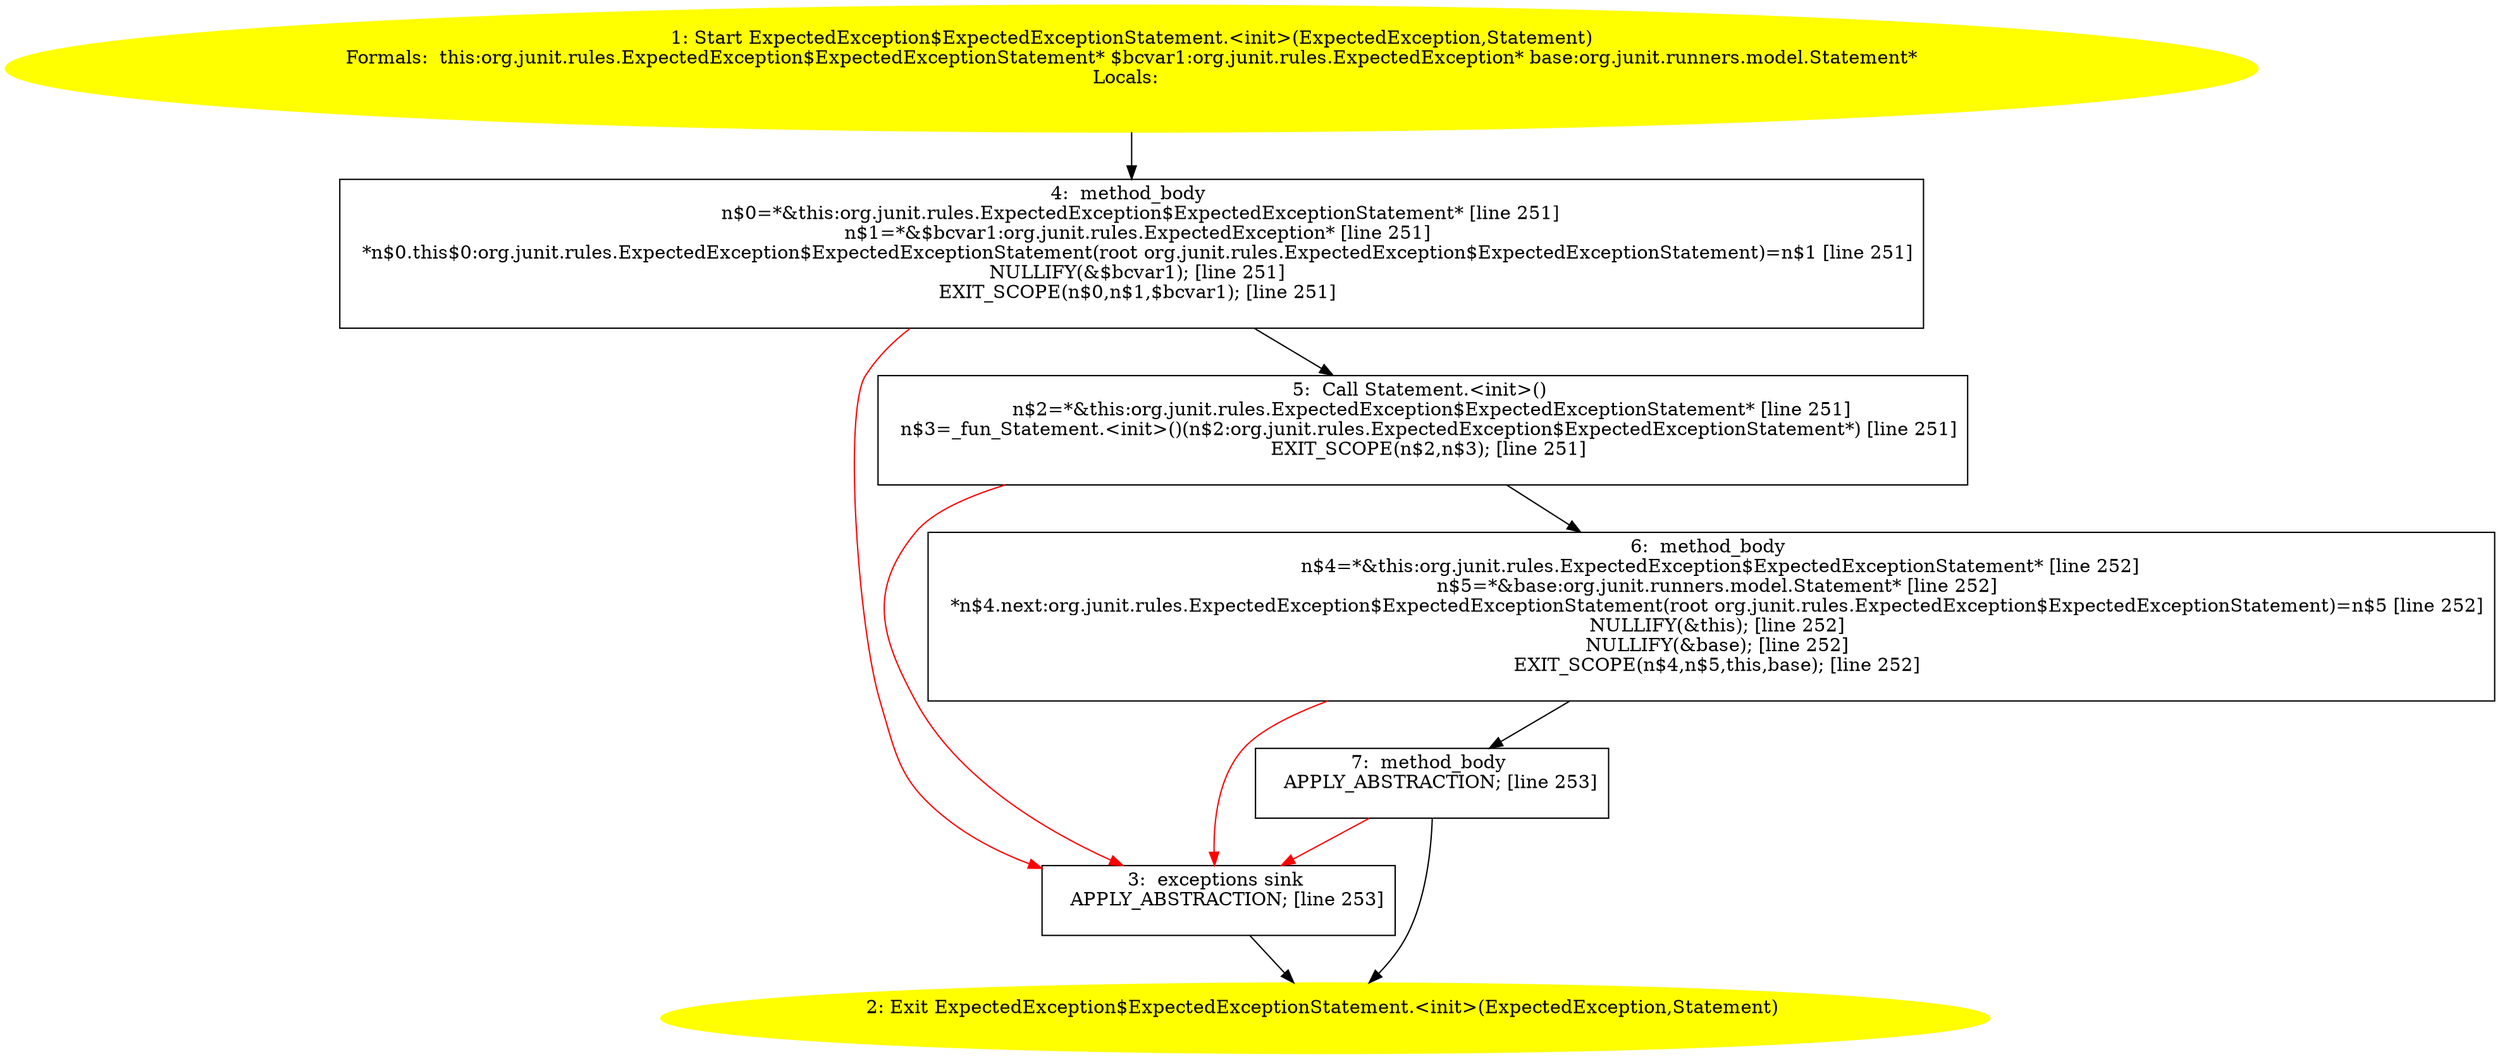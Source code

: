 /* @generated */
digraph cfg {
"org.junit.rules.ExpectedException$ExpectedExceptionStatement.<init>(org.junit.rules.ExpectedExceptio.8dd60e94ddc3e1a863e384b430375bad_1" [label="1: Start ExpectedException$ExpectedExceptionStatement.<init>(ExpectedException,Statement)\nFormals:  this:org.junit.rules.ExpectedException$ExpectedExceptionStatement* $bcvar1:org.junit.rules.ExpectedException* base:org.junit.runners.model.Statement*\nLocals:  \n  " color=yellow style=filled]
	

	 "org.junit.rules.ExpectedException$ExpectedExceptionStatement.<init>(org.junit.rules.ExpectedExceptio.8dd60e94ddc3e1a863e384b430375bad_1" -> "org.junit.rules.ExpectedException$ExpectedExceptionStatement.<init>(org.junit.rules.ExpectedExceptio.8dd60e94ddc3e1a863e384b430375bad_4" ;
"org.junit.rules.ExpectedException$ExpectedExceptionStatement.<init>(org.junit.rules.ExpectedExceptio.8dd60e94ddc3e1a863e384b430375bad_2" [label="2: Exit ExpectedException$ExpectedExceptionStatement.<init>(ExpectedException,Statement) \n  " color=yellow style=filled]
	

"org.junit.rules.ExpectedException$ExpectedExceptionStatement.<init>(org.junit.rules.ExpectedExceptio.8dd60e94ddc3e1a863e384b430375bad_3" [label="3:  exceptions sink \n   APPLY_ABSTRACTION; [line 253]\n " shape="box"]
	

	 "org.junit.rules.ExpectedException$ExpectedExceptionStatement.<init>(org.junit.rules.ExpectedExceptio.8dd60e94ddc3e1a863e384b430375bad_3" -> "org.junit.rules.ExpectedException$ExpectedExceptionStatement.<init>(org.junit.rules.ExpectedExceptio.8dd60e94ddc3e1a863e384b430375bad_2" ;
"org.junit.rules.ExpectedException$ExpectedExceptionStatement.<init>(org.junit.rules.ExpectedExceptio.8dd60e94ddc3e1a863e384b430375bad_4" [label="4:  method_body \n   n$0=*&this:org.junit.rules.ExpectedException$ExpectedExceptionStatement* [line 251]\n  n$1=*&$bcvar1:org.junit.rules.ExpectedException* [line 251]\n  *n$0.this$0:org.junit.rules.ExpectedException$ExpectedExceptionStatement(root org.junit.rules.ExpectedException$ExpectedExceptionStatement)=n$1 [line 251]\n  NULLIFY(&$bcvar1); [line 251]\n  EXIT_SCOPE(n$0,n$1,$bcvar1); [line 251]\n " shape="box"]
	

	 "org.junit.rules.ExpectedException$ExpectedExceptionStatement.<init>(org.junit.rules.ExpectedExceptio.8dd60e94ddc3e1a863e384b430375bad_4" -> "org.junit.rules.ExpectedException$ExpectedExceptionStatement.<init>(org.junit.rules.ExpectedExceptio.8dd60e94ddc3e1a863e384b430375bad_5" ;
	 "org.junit.rules.ExpectedException$ExpectedExceptionStatement.<init>(org.junit.rules.ExpectedExceptio.8dd60e94ddc3e1a863e384b430375bad_4" -> "org.junit.rules.ExpectedException$ExpectedExceptionStatement.<init>(org.junit.rules.ExpectedExceptio.8dd60e94ddc3e1a863e384b430375bad_3" [color="red" ];
"org.junit.rules.ExpectedException$ExpectedExceptionStatement.<init>(org.junit.rules.ExpectedExceptio.8dd60e94ddc3e1a863e384b430375bad_5" [label="5:  Call Statement.<init>() \n   n$2=*&this:org.junit.rules.ExpectedException$ExpectedExceptionStatement* [line 251]\n  n$3=_fun_Statement.<init>()(n$2:org.junit.rules.ExpectedException$ExpectedExceptionStatement*) [line 251]\n  EXIT_SCOPE(n$2,n$3); [line 251]\n " shape="box"]
	

	 "org.junit.rules.ExpectedException$ExpectedExceptionStatement.<init>(org.junit.rules.ExpectedExceptio.8dd60e94ddc3e1a863e384b430375bad_5" -> "org.junit.rules.ExpectedException$ExpectedExceptionStatement.<init>(org.junit.rules.ExpectedExceptio.8dd60e94ddc3e1a863e384b430375bad_6" ;
	 "org.junit.rules.ExpectedException$ExpectedExceptionStatement.<init>(org.junit.rules.ExpectedExceptio.8dd60e94ddc3e1a863e384b430375bad_5" -> "org.junit.rules.ExpectedException$ExpectedExceptionStatement.<init>(org.junit.rules.ExpectedExceptio.8dd60e94ddc3e1a863e384b430375bad_3" [color="red" ];
"org.junit.rules.ExpectedException$ExpectedExceptionStatement.<init>(org.junit.rules.ExpectedExceptio.8dd60e94ddc3e1a863e384b430375bad_6" [label="6:  method_body \n   n$4=*&this:org.junit.rules.ExpectedException$ExpectedExceptionStatement* [line 252]\n  n$5=*&base:org.junit.runners.model.Statement* [line 252]\n  *n$4.next:org.junit.rules.ExpectedException$ExpectedExceptionStatement(root org.junit.rules.ExpectedException$ExpectedExceptionStatement)=n$5 [line 252]\n  NULLIFY(&this); [line 252]\n  NULLIFY(&base); [line 252]\n  EXIT_SCOPE(n$4,n$5,this,base); [line 252]\n " shape="box"]
	

	 "org.junit.rules.ExpectedException$ExpectedExceptionStatement.<init>(org.junit.rules.ExpectedExceptio.8dd60e94ddc3e1a863e384b430375bad_6" -> "org.junit.rules.ExpectedException$ExpectedExceptionStatement.<init>(org.junit.rules.ExpectedExceptio.8dd60e94ddc3e1a863e384b430375bad_7" ;
	 "org.junit.rules.ExpectedException$ExpectedExceptionStatement.<init>(org.junit.rules.ExpectedExceptio.8dd60e94ddc3e1a863e384b430375bad_6" -> "org.junit.rules.ExpectedException$ExpectedExceptionStatement.<init>(org.junit.rules.ExpectedExceptio.8dd60e94ddc3e1a863e384b430375bad_3" [color="red" ];
"org.junit.rules.ExpectedException$ExpectedExceptionStatement.<init>(org.junit.rules.ExpectedExceptio.8dd60e94ddc3e1a863e384b430375bad_7" [label="7:  method_body \n   APPLY_ABSTRACTION; [line 253]\n " shape="box"]
	

	 "org.junit.rules.ExpectedException$ExpectedExceptionStatement.<init>(org.junit.rules.ExpectedExceptio.8dd60e94ddc3e1a863e384b430375bad_7" -> "org.junit.rules.ExpectedException$ExpectedExceptionStatement.<init>(org.junit.rules.ExpectedExceptio.8dd60e94ddc3e1a863e384b430375bad_2" ;
	 "org.junit.rules.ExpectedException$ExpectedExceptionStatement.<init>(org.junit.rules.ExpectedExceptio.8dd60e94ddc3e1a863e384b430375bad_7" -> "org.junit.rules.ExpectedException$ExpectedExceptionStatement.<init>(org.junit.rules.ExpectedExceptio.8dd60e94ddc3e1a863e384b430375bad_3" [color="red" ];
}
